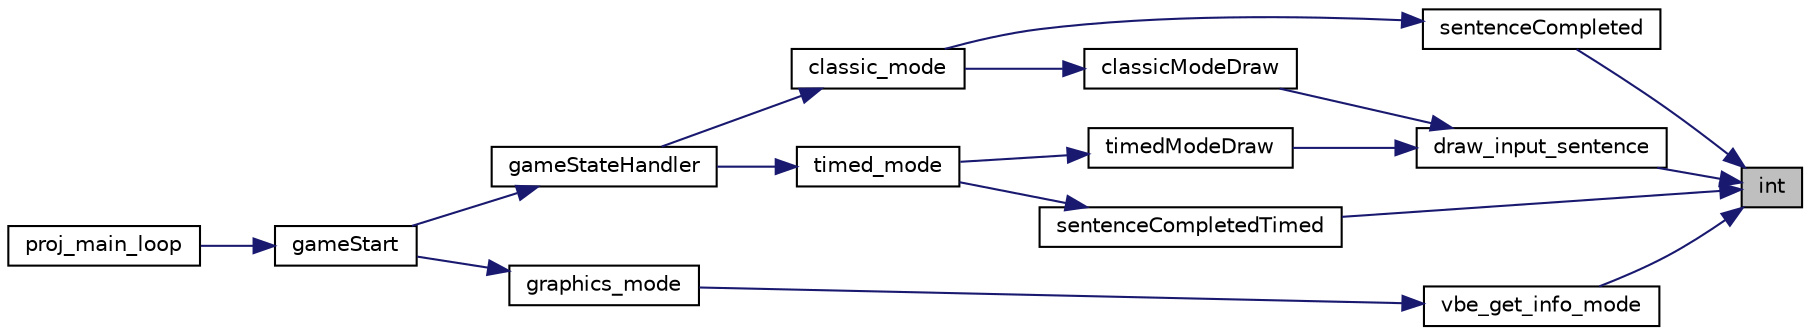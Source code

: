 digraph "int"
{
 // LATEX_PDF_SIZE
  edge [fontname="Helvetica",fontsize="10",labelfontname="Helvetica",labelfontsize="10"];
  node [fontname="Helvetica",fontsize="10",shape=record];
  rankdir="RL";
  Node1 [label="int",height=0.2,width=0.4,color="black", fillcolor="grey75", style="filled", fontcolor="black",tooltip=" "];
  Node1 -> Node2 [dir="back",color="midnightblue",fontsize="10",style="solid",fontname="Helvetica"];
  Node2 [label="draw_input_sentence",height=0.2,width=0.4,color="black", fillcolor="white", style="filled",URL="$vc_8h.html#a8fa2f951c438f58389b8888597a4d523",tooltip="Draws the input from the user on the screen at specified coordinates."];
  Node2 -> Node3 [dir="back",color="midnightblue",fontsize="10",style="solid",fontname="Helvetica"];
  Node3 [label="classicModeDraw",height=0.2,width=0.4,color="black", fillcolor="white", style="filled",URL="$game_8h.html#ab37d0fced05f5dfbf1dc8172029c73ae",tooltip="Draw game components for Classic Mode on screen."];
  Node3 -> Node4 [dir="back",color="midnightblue",fontsize="10",style="solid",fontname="Helvetica"];
  Node4 [label="classic_mode",height=0.2,width=0.4,color="black", fillcolor="white", style="filled",URL="$game_8h.html#a6d636c5d37c022c2b68db53b8a4a6b87",tooltip="Draw classic mode sentence,input and handle classic game mode state."];
  Node4 -> Node5 [dir="back",color="midnightblue",fontsize="10",style="solid",fontname="Helvetica"];
  Node5 [label="gameStateHandler",height=0.2,width=0.4,color="black", fillcolor="white", style="filled",URL="$game_8h.html#a8df558a332b33b1b0be4f15a02438531",tooltip="Load letters,sentences and xpm's, set graphics mode and start game."];
  Node5 -> Node6 [dir="back",color="midnightblue",fontsize="10",style="solid",fontname="Helvetica"];
  Node6 [label="gameStart",height=0.2,width=0.4,color="black", fillcolor="white", style="filled",URL="$game_8h.html#aaaff4e132cd3b41673859b2b4ea1159f",tooltip="Load letters,sentences and xpm's, set graphics mode and start game."];
  Node6 -> Node7 [dir="back",color="midnightblue",fontsize="10",style="solid",fontname="Helvetica"];
  Node7 [label="proj_main_loop",height=0.2,width=0.4,color="black", fillcolor="white", style="filled",URL="$proj_8c.html#a2a16f651eccbd248e1ad3b3b924b143b",tooltip=" "];
  Node2 -> Node8 [dir="back",color="midnightblue",fontsize="10",style="solid",fontname="Helvetica"];
  Node8 [label="timedModeDraw",height=0.2,width=0.4,color="black", fillcolor="white", style="filled",URL="$game_8h.html#aa7eb18acc842b698793554bd3d23d3eb",tooltip="Draw game components for Timed Mode on screen."];
  Node8 -> Node9 [dir="back",color="midnightblue",fontsize="10",style="solid",fontname="Helvetica"];
  Node9 [label="timed_mode",height=0.2,width=0.4,color="black", fillcolor="white", style="filled",URL="$game_8h.html#a98389bdfd88eb39ac7e97b7746a86887",tooltip="Draw timed mode sentence,input and handle timed game mode state."];
  Node9 -> Node5 [dir="back",color="midnightblue",fontsize="10",style="solid",fontname="Helvetica"];
  Node1 -> Node10 [dir="back",color="midnightblue",fontsize="10",style="solid",fontname="Helvetica"];
  Node10 [label="sentenceCompleted",height=0.2,width=0.4,color="black", fillcolor="white", style="filled",URL="$game_8h.html#a428244ddf0eb2af89871387d2b7b8abd",tooltip="Calculates statistics to send to resultScreen() to display."];
  Node10 -> Node4 [dir="back",color="midnightblue",fontsize="10",style="solid",fontname="Helvetica"];
  Node1 -> Node11 [dir="back",color="midnightblue",fontsize="10",style="solid",fontname="Helvetica"];
  Node11 [label="sentenceCompletedTimed",height=0.2,width=0.4,color="black", fillcolor="white", style="filled",URL="$game_8h.html#af509280765b24e1f64cf2b348fdb4395",tooltip="Calculates statistics to send to resultScreenTimed() to display."];
  Node11 -> Node9 [dir="back",color="midnightblue",fontsize="10",style="solid",fontname="Helvetica"];
  Node1 -> Node12 [dir="back",color="midnightblue",fontsize="10",style="solid",fontname="Helvetica"];
  Node12 [label="vbe_get_info_mode",height=0.2,width=0.4,color="black", fillcolor="white", style="filled",URL="$vc_8h.html#afd41fed726d4b51c536ef35d3c40776e",tooltip="Return VBE Mode Information."];
  Node12 -> Node13 [dir="back",color="midnightblue",fontsize="10",style="solid",fontname="Helvetica"];
  Node13 [label="graphics_mode",height=0.2,width=0.4,color="black", fillcolor="white", style="filled",URL="$vc_8h.html#a35c677977685f08e46a8dc940a1c4e45",tooltip="Sets the Graphics Mode."];
  Node13 -> Node6 [dir="back",color="midnightblue",fontsize="10",style="solid",fontname="Helvetica"];
}

